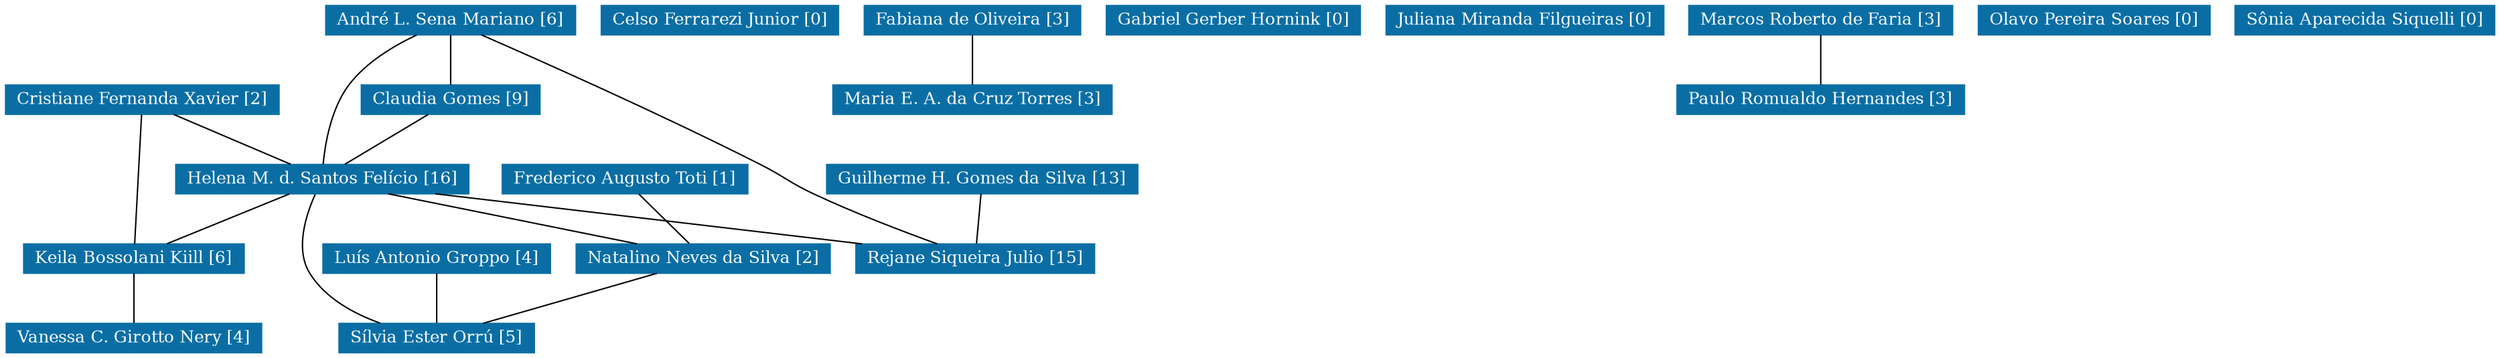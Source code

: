 strict graph grafo1 {
	graph [bb="0,0,1475.5,249",
		id=grafo1,
		overlap=False
	];
	node [fontsize=12,
		label="\N",
		shape=rectangle,
		style=filled
	];
	0	 [URL="membro-1707973773263725.html",
		color="#0A6EA4",
		fontcolor="#FFFFFF",
		height=0.29167,
		label="André L. Sena Mariano [6]",
		pos="271,238.5",
		width=2.0278];
	2	 [URL="membro-0483616532104544.html",
		color="#0A6EA4",
		fontcolor="#FFFFFF",
		height=0.29167,
		label="Claudia Gomes [9]",
		pos="271,181.5",
		width=1.4861];
	0 -- 2	 [pos="271,227.78 271,217.59 271,202.35 271,192.17"];
	8	 [URL="membro-8888651090922749.html",
		color="#0A6EA4",
		fontcolor="#FFFFFF",
		height=0.29167,
		label="Helena M. d. Santos Felício [16]",
		pos="189,124.5",
		width=2.375];
	0 -- 8	 [pos="250.28,227.98 236.39,219.92 218.74,207.55 208,192 195.96,174.57 191.51,149.65 189.89,135.48"];
	17	 [URL="membro-1798884495942862.html",
		color="#0A6EA4",
		fontcolor="#FFFFFF",
		height=0.29167,
		label="Rejane Siqueira Julio [15]",
		pos="585,67.5",
		width=1.9306];
	0 -- 17	 [pos="288.95,227.91 333.39,201.72 447.8,134.55 487,114 512.02,100.88 541.36,87.172 561.38,78.068"];
	2 -- 8	 [pos="255.58,170.78 240.92,160.59 218.99,145.35 204.35,135.17"];
	8 -- 17	 [pos="262.09,113.98 334.39,103.57 444.24,87.761 515.32,77.53"];
	10	 [URL="membro-3094025825865221.html",
		color="#0A6EA4",
		fontcolor="#FFFFFF",
		height=0.29167,
		label="Keila Bossolani Kiill [6]",
		pos="75,67.5",
		width=1.8194];
	8 -- 10	 [pos="167.82,113.91 147.35,103.67 116.5,88.25 96.062,78.031"];
	14	 [URL="membro-8701722710780673.html",
		color="#0A6EA4",
		fontcolor="#FFFFFF",
		height=0.29167,
		label="Natalino Neves da Silva [2]",
		pos="424,67.5",
		width=2.0278];
	8 -- 14	 [pos="232.38,113.98 274.55,103.75 338.26,88.297 380.48,78.056"];
	18	 [URL="membro-0285349325152247.html",
		color="#0A6EA4",
		fontcolor="#FFFFFF",
		height=0.29167,
		label="Sílvia Ester Orrú [5]",
		pos="265,10.5",
		width=1.5694];
	8 -- 18	 [pos="185.67,113.63 182.04,99.561 177.98,74.76 188,57 197.67,39.863 216.47,28.331 233.08,21.038"];
	20	 [URL="membro-1898701586881222.html",
		color="#0A6EA4",
		fontcolor="#FFFFFF",
		height=0.29167,
		label="Vanessa C. Girotto Nery [4]",
		pos="75,10.5",
		width=2.0694];
	10 -- 20	 [pos="75,56.779 75,46.588 75,31.348 75,21.173"];
	14 -- 18	 [pos="394.47,56.912 365.91,46.674 322.88,31.25 294.38,21.031"];
	1	 [URL="membro-6396955256879565.html",
		color="#0A6EA4",
		fontcolor="#FFFFFF",
		height=0.29167,
		label="Celso Ferrarezi Junior [0]",
		pos="431,238.5",
		width=1.9167];
	3	 [URL="membro-3768499838856176.html",
		color="#0A6EA4",
		fontcolor="#FFFFFF",
		height=0.29167,
		label="Cristiane Fernanda Xavier [2]",
		pos="79,181.5",
		width=2.1944];
	3 -- 8	 [pos="99.432,170.91 119.19,160.67 148.96,145.25 168.68,135.03"];
	3 -- 10	 [pos="78.631,170.98 77.873,149.37 76.147,100.19 75.38,78.328"];
	4	 [URL="membro-9670033909365792.html",
		color="#0A6EA4",
		fontcolor="#FFFFFF",
		height=0.29167,
		label="Fabiana de Oliveira [3]",
		pos="581,238.5",
		width=1.7361];
	13	 [URL="membro-9989867717454257.html",
		color="#0A6EA4",
		fontcolor="#FFFFFF",
		height=0.29167,
		label="Maria E. A. da Cruz Torres [3]",
		pos="581,181.5",
		width=2.2778];
	4 -- 13	 [pos="581,227.78 581,217.59 581,202.35 581,192.17"];
	5	 [URL="membro-5154949759339458.html",
		color="#0A6EA4",
		fontcolor="#FFFFFF",
		height=0.29167,
		label="Frederico Augusto Toti [1]",
		pos="368,124.5",
		width=1.9861];
	5 -- 14	 [pos="378.53,113.78 388.55,103.59 403.52,88.348 413.51,78.173"];
	6	 [URL="membro-7615930937088442.html",
		color="#0A6EA4",
		fontcolor="#FFFFFF",
		height=0.29167,
		label="Gabriel Gerber Hornink [0]",
		pos="736,238.5",
		width=2.0694];
	7	 [URL="membro-5817829882396943.html",
		color="#0A6EA4",
		fontcolor="#FFFFFF",
		height=0.29167,
		label="Guilherme H. Gomes da Silva [13]",
		pos="588,124.5",
		width=2.5417];
	7 -- 17	 [pos="587.44,113.78 586.9,103.59 586.1,88.348 585.56,78.173"];
	9	 [URL="membro-8349741972184016.html",
		color="#0A6EA4",
		fontcolor="#FFFFFF",
		height=0.29167,
		label="Juliana Miranda Filgueiras [0]",
		pos="907,238.5",
		width=2.1944];
	11	 [URL="membro-4667459802757846.html",
		color="#0A6EA4",
		fontcolor="#FFFFFF",
		height=0.29167,
		label="Luís Antonio Groppo [4]",
		pos="265,67.5",
		width=1.8889];
	11 -- 18	 [pos="265,56.779 265,46.588 265,31.348 265,21.173"];
	12	 [URL="membro-1615459773983790.html",
		color="#0A6EA4",
		fontcolor="#FFFFFF",
		height=0.29167,
		label="Marcos Roberto de Faria [3]",
		pos="1080,238.5",
		width=2.0972];
	16	 [URL="membro-6774743936781093.html",
		color="#0A6EA4",
		fontcolor="#FFFFFF",
		height=0.29167,
		label="Paulo Romualdo Hernandes [3]",
		pos="1080,181.5",
		width=2.3194];
	12 -- 16	 [pos="1080,227.78 1080,217.59 1080,202.35 1080,192.17"];
	15	 [URL="membro-5381334650906335.html",
		color="#0A6EA4",
		fontcolor="#FFFFFF",
		height=0.29167,
		label="Olavo Pereira Soares [0]",
		pos="1240,238.5",
		width=1.8333];
	19	 [URL="membro-7785849794300988.html",
		color="#0A6EA4",
		fontcolor="#FFFFFF",
		height=0.29167,
		label="Sônia Aparecida Siquelli [0]",
		pos="1400,238.5",
		width=2.0972];
}
